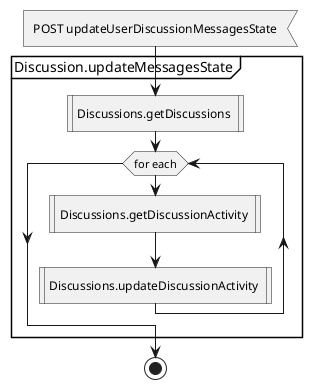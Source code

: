 @startuml


:POST updateUserDiscussionMessagesState<

partition Discussion.updateMessagesState {

  :Discussions.getDiscussions |
  while (for each)
    :Discussions.getDiscussionActivity |
    :Discussions.updateDiscussionActivity |
  endwhile
}
stop

@enduml






[<receiver>POST updateUserDiscussionMessagesState]->[<start>s]
[s]->[Discussion.updateMessagesState|
  [<start>s]->[Discussions.getDiscussions]
  [Discussions.getDiscussions]->[<choice>loop]
  [loop]->[<end>e]
  [loop]->[Discussions.getDiscussionActivity]
  [Discussions.getDiscussionActivity]->[Discussion.updateDiscussionActivity]
  [Discussion.updateDiscussionActivity]->[loop]
]
[Discussion.updateMessagesState]->[<end>e]
